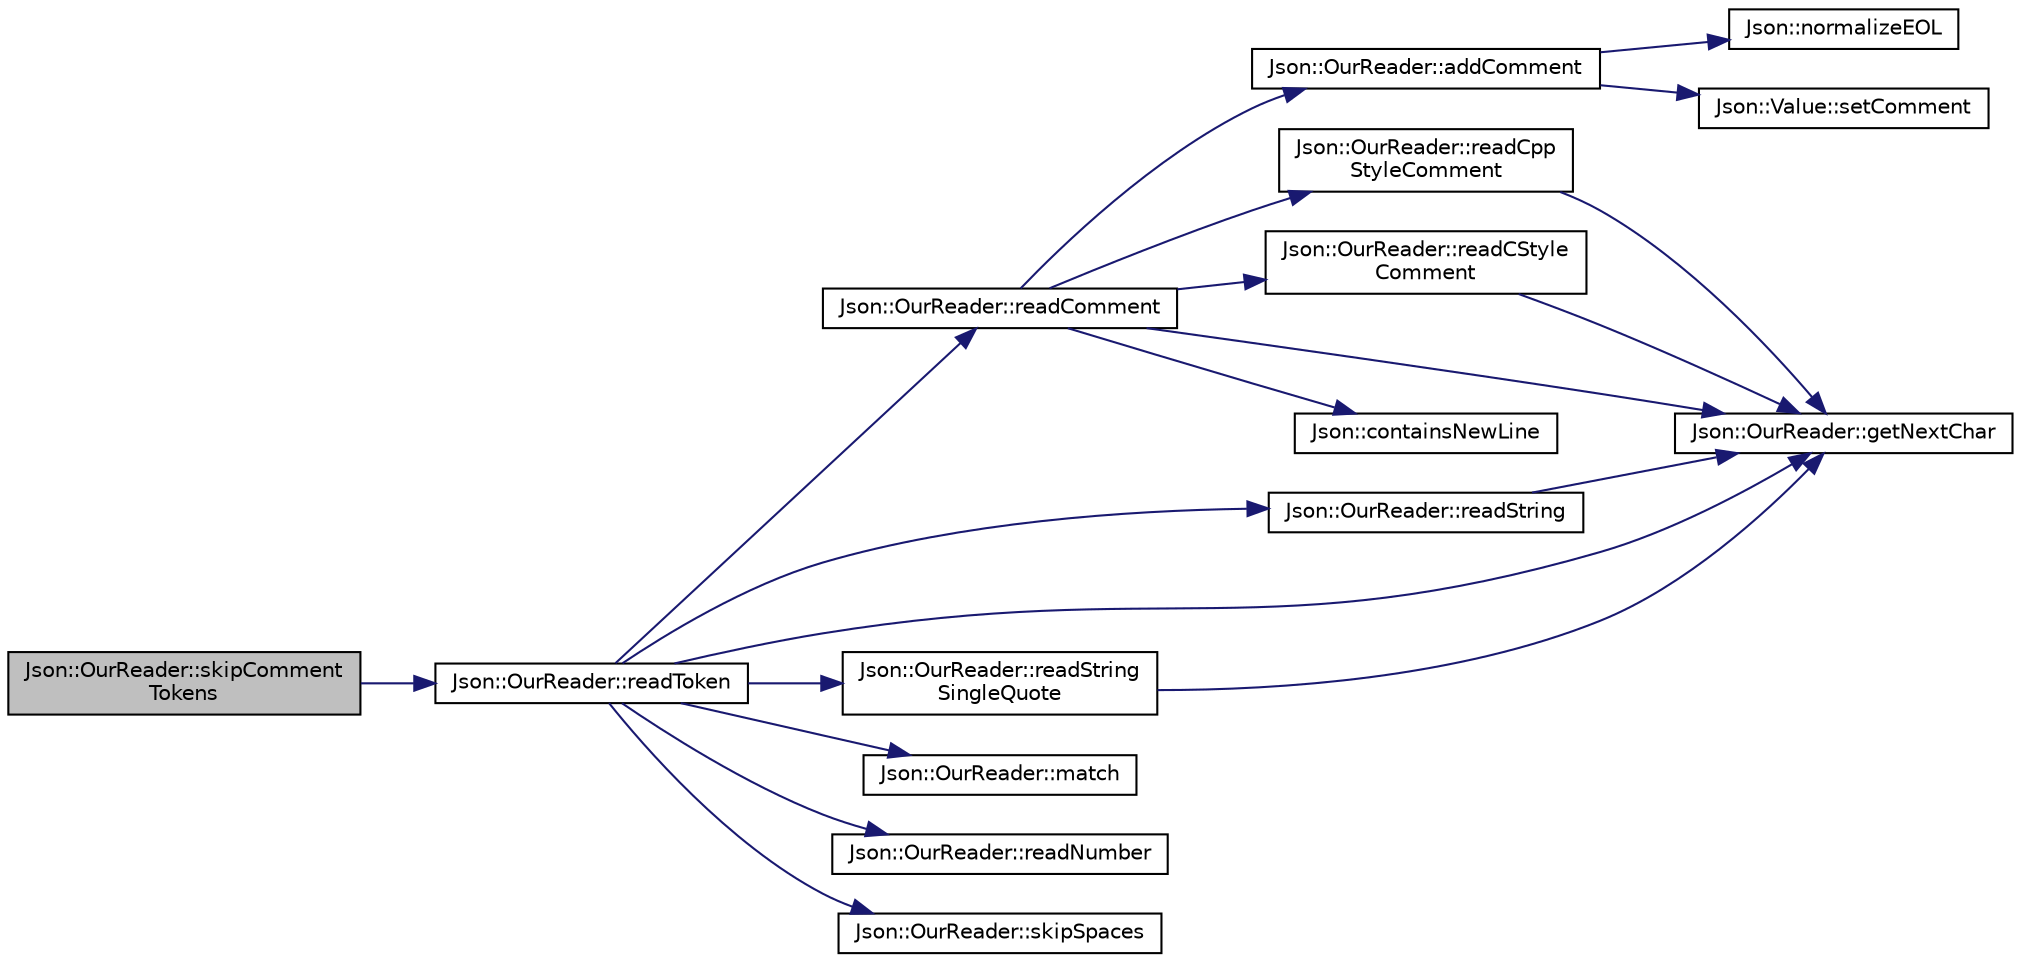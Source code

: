 digraph "Json::OurReader::skipCommentTokens"
{
 // LATEX_PDF_SIZE
  edge [fontname="Helvetica",fontsize="10",labelfontname="Helvetica",labelfontsize="10"];
  node [fontname="Helvetica",fontsize="10",shape=record];
  rankdir="LR";
  Node1 [label="Json::OurReader::skipComment\lTokens",height=0.2,width=0.4,color="black", fillcolor="grey75", style="filled", fontcolor="black",tooltip=" "];
  Node1 -> Node2 [color="midnightblue",fontsize="10",style="solid",fontname="Helvetica"];
  Node2 [label="Json::OurReader::readToken",height=0.2,width=0.4,color="black", fillcolor="white", style="filled",URL="$class_json_1_1_our_reader.html#a0d1e66da47fe2e85f5033c59326dfdc3",tooltip=" "];
  Node2 -> Node3 [color="midnightblue",fontsize="10",style="solid",fontname="Helvetica"];
  Node3 [label="Json::OurReader::getNextChar",height=0.2,width=0.4,color="black", fillcolor="white", style="filled",URL="$class_json_1_1_our_reader.html#a298285d035fdbc554caae09d9f0a5859",tooltip=" "];
  Node2 -> Node4 [color="midnightblue",fontsize="10",style="solid",fontname="Helvetica"];
  Node4 [label="Json::OurReader::match",height=0.2,width=0.4,color="black", fillcolor="white", style="filled",URL="$class_json_1_1_our_reader.html#a4a03f1b266def9b47c4fef35386557fb",tooltip=" "];
  Node2 -> Node5 [color="midnightblue",fontsize="10",style="solid",fontname="Helvetica"];
  Node5 [label="Json::OurReader::readComment",height=0.2,width=0.4,color="black", fillcolor="white", style="filled",URL="$class_json_1_1_our_reader.html#a90f6bb9e55b2bc3d6c1880809495c222",tooltip=" "];
  Node5 -> Node6 [color="midnightblue",fontsize="10",style="solid",fontname="Helvetica"];
  Node6 [label="Json::OurReader::addComment",height=0.2,width=0.4,color="black", fillcolor="white", style="filled",URL="$class_json_1_1_our_reader.html#ad7318c37469a9106069a236fb4b10e1f",tooltip=" "];
  Node6 -> Node7 [color="midnightblue",fontsize="10",style="solid",fontname="Helvetica"];
  Node7 [label="Json::normalizeEOL",height=0.2,width=0.4,color="black", fillcolor="white", style="filled",URL="$namespace_json.html#a63123f3dd63f340ac517a59f44ea7aa4",tooltip=" "];
  Node6 -> Node8 [color="midnightblue",fontsize="10",style="solid",fontname="Helvetica"];
  Node8 [label="Json::Value::setComment",height=0.2,width=0.4,color="black", fillcolor="white", style="filled",URL="$class_json_1_1_value.html#a29f3a30f7e5d3af6f38d57999bf5b480",tooltip=" "];
  Node5 -> Node9 [color="midnightblue",fontsize="10",style="solid",fontname="Helvetica"];
  Node9 [label="Json::containsNewLine",height=0.2,width=0.4,color="black", fillcolor="white", style="filled",URL="$namespace_json.html#a4d6ab0f651348832e5cc49b577a854d2",tooltip=" "];
  Node5 -> Node3 [color="midnightblue",fontsize="10",style="solid",fontname="Helvetica"];
  Node5 -> Node10 [color="midnightblue",fontsize="10",style="solid",fontname="Helvetica"];
  Node10 [label="Json::OurReader::readCpp\lStyleComment",height=0.2,width=0.4,color="black", fillcolor="white", style="filled",URL="$class_json_1_1_our_reader.html#ae3de80671f0f997053e1c1c8a47a45c5",tooltip=" "];
  Node10 -> Node3 [color="midnightblue",fontsize="10",style="solid",fontname="Helvetica"];
  Node5 -> Node11 [color="midnightblue",fontsize="10",style="solid",fontname="Helvetica"];
  Node11 [label="Json::OurReader::readCStyle\lComment",height=0.2,width=0.4,color="black", fillcolor="white", style="filled",URL="$class_json_1_1_our_reader.html#aba784b125baa1b62387e767b791f2f89",tooltip=" "];
  Node11 -> Node3 [color="midnightblue",fontsize="10",style="solid",fontname="Helvetica"];
  Node2 -> Node12 [color="midnightblue",fontsize="10",style="solid",fontname="Helvetica"];
  Node12 [label="Json::OurReader::readNumber",height=0.2,width=0.4,color="black", fillcolor="white", style="filled",URL="$class_json_1_1_our_reader.html#aefcb9a78cc45870ccac2db2a66c8ec50",tooltip=" "];
  Node2 -> Node13 [color="midnightblue",fontsize="10",style="solid",fontname="Helvetica"];
  Node13 [label="Json::OurReader::readString",height=0.2,width=0.4,color="black", fillcolor="white", style="filled",URL="$class_json_1_1_our_reader.html#a5d39b12671499ec5975f3bbc84b7d438",tooltip=" "];
  Node13 -> Node3 [color="midnightblue",fontsize="10",style="solid",fontname="Helvetica"];
  Node2 -> Node14 [color="midnightblue",fontsize="10",style="solid",fontname="Helvetica"];
  Node14 [label="Json::OurReader::readString\lSingleQuote",height=0.2,width=0.4,color="black", fillcolor="white", style="filled",URL="$class_json_1_1_our_reader.html#ac78592defdc333faf56c6d0908758da3",tooltip=" "];
  Node14 -> Node3 [color="midnightblue",fontsize="10",style="solid",fontname="Helvetica"];
  Node2 -> Node15 [color="midnightblue",fontsize="10",style="solid",fontname="Helvetica"];
  Node15 [label="Json::OurReader::skipSpaces",height=0.2,width=0.4,color="black", fillcolor="white", style="filled",URL="$class_json_1_1_our_reader.html#a6fbc6d58a4505e5ccadf330b57b17ca5",tooltip=" "];
}
